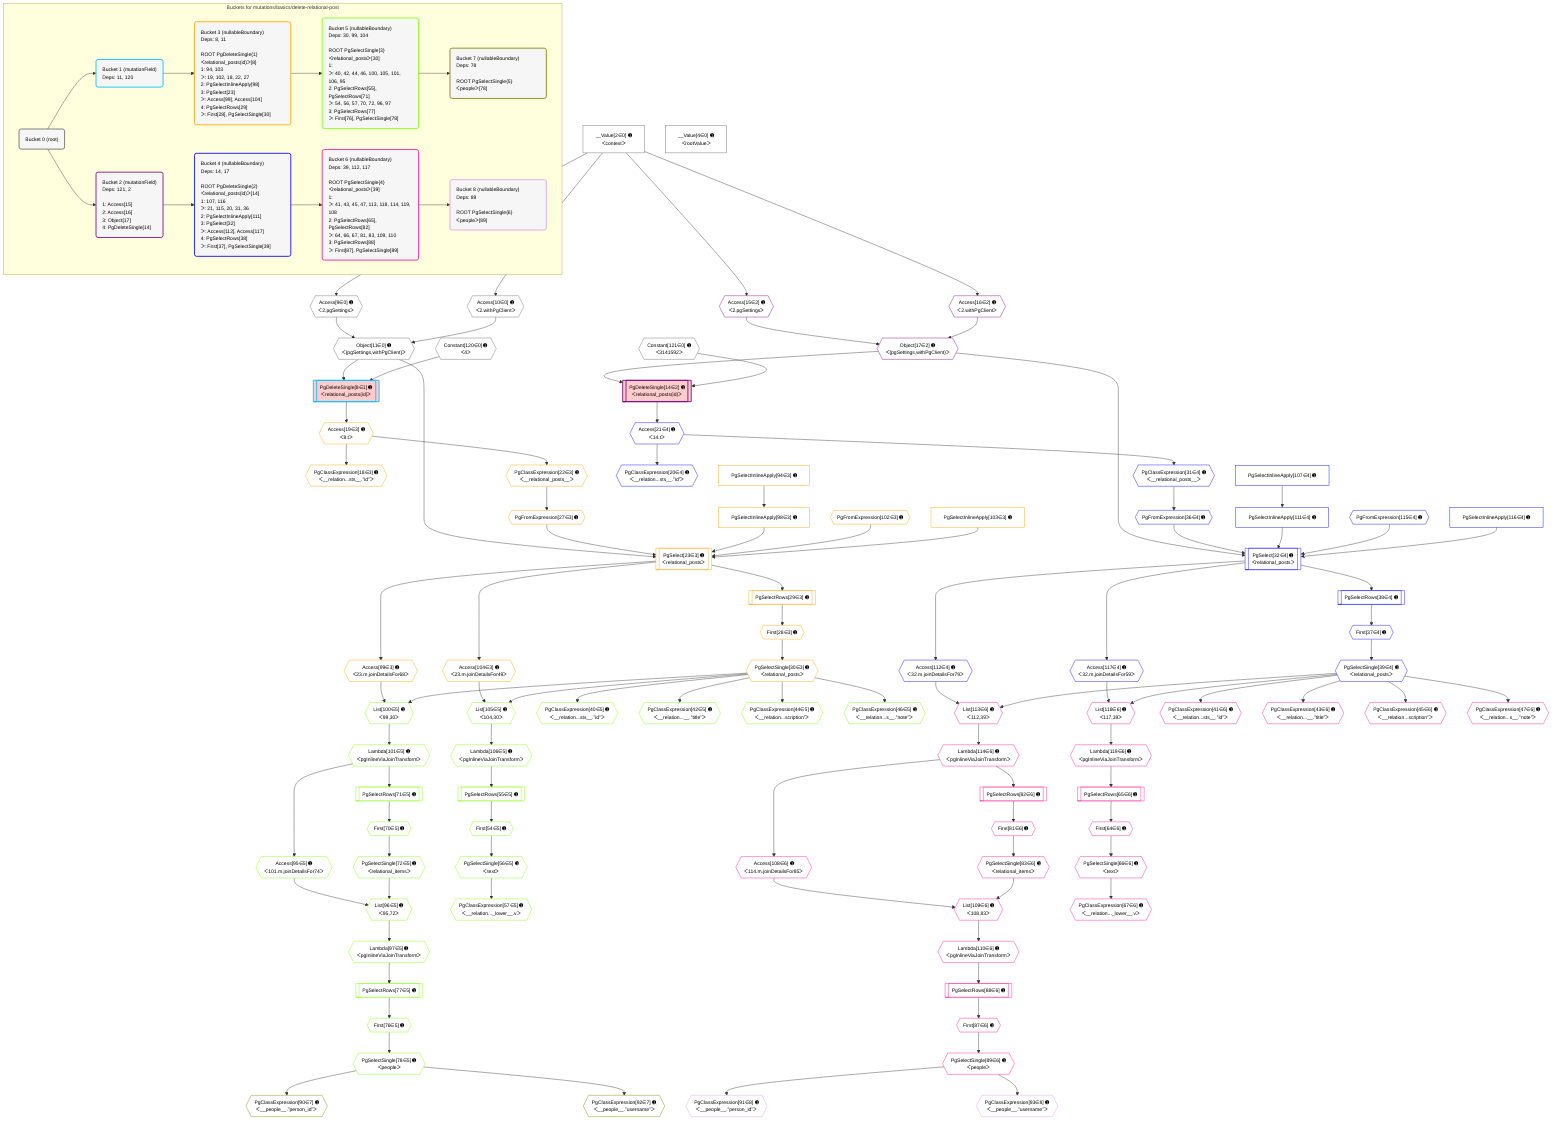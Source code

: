 %%{init: {'themeVariables': { 'fontSize': '12px'}}}%%
graph TD
    classDef path fill:#eee,stroke:#000,color:#000
    classDef plan fill:#fff,stroke-width:1px,color:#000
    classDef itemplan fill:#fff,stroke-width:2px,color:#000
    classDef unbatchedplan fill:#dff,stroke-width:1px,color:#000
    classDef sideeffectplan fill:#fcc,stroke-width:2px,color:#000
    classDef bucket fill:#f6f6f6,color:#000,stroke-width:2px,text-align:left

    subgraph "Buckets for mutations/basics/delete-relational-post"
    Bucket0("Bucket 0 (root)"):::bucket
    Bucket1("Bucket 1 (mutationField)<br />Deps: 11, 120"):::bucket
    Bucket2("Bucket 2 (mutationField)<br />Deps: 121, 2<br /><br />1: Access[15]<br />2: Access[16]<br />3: Object[17]<br />4: PgDeleteSingle[14]"):::bucket
    Bucket3("Bucket 3 (nullableBoundary)<br />Deps: 8, 11<br /><br />ROOT PgDeleteSingle{1}ᐸrelational_posts(id)ᐳ[8]<br />1: 94, 103<br />ᐳ: 19, 102, 18, 22, 27<br />2: PgSelectInlineApply[98]<br />3: PgSelect[23]<br />ᐳ: Access[99], Access[104]<br />4: PgSelectRows[29]<br />ᐳ: First[28], PgSelectSingle[30]"):::bucket
    Bucket4("Bucket 4 (nullableBoundary)<br />Deps: 14, 17<br /><br />ROOT PgDeleteSingle{2}ᐸrelational_posts(id)ᐳ[14]<br />1: 107, 116<br />ᐳ: 21, 115, 20, 31, 36<br />2: PgSelectInlineApply[111]<br />3: PgSelect[32]<br />ᐳ: Access[112], Access[117]<br />4: PgSelectRows[38]<br />ᐳ: First[37], PgSelectSingle[39]"):::bucket
    Bucket5("Bucket 5 (nullableBoundary)<br />Deps: 30, 99, 104<br /><br />ROOT PgSelectSingle{3}ᐸrelational_postsᐳ[30]<br />1: <br />ᐳ: 40, 42, 44, 46, 100, 105, 101, 106, 95<br />2: PgSelectRows[55], PgSelectRows[71]<br />ᐳ: 54, 56, 57, 70, 72, 96, 97<br />3: PgSelectRows[77]<br />ᐳ: First[76], PgSelectSingle[78]"):::bucket
    Bucket6("Bucket 6 (nullableBoundary)<br />Deps: 39, 112, 117<br /><br />ROOT PgSelectSingle{4}ᐸrelational_postsᐳ[39]<br />1: <br />ᐳ: 41, 43, 45, 47, 113, 118, 114, 119, 108<br />2: PgSelectRows[65], PgSelectRows[82]<br />ᐳ: 64, 66, 67, 81, 83, 109, 110<br />3: PgSelectRows[88]<br />ᐳ: First[87], PgSelectSingle[89]"):::bucket
    Bucket7("Bucket 7 (nullableBoundary)<br />Deps: 78<br /><br />ROOT PgSelectSingle{5}ᐸpeopleᐳ[78]"):::bucket
    Bucket8("Bucket 8 (nullableBoundary)<br />Deps: 89<br /><br />ROOT PgSelectSingle{6}ᐸpeopleᐳ[89]"):::bucket
    end
    Bucket0 --> Bucket1 & Bucket2
    Bucket1 --> Bucket3
    Bucket2 --> Bucket4
    Bucket3 --> Bucket5
    Bucket4 --> Bucket6
    Bucket5 --> Bucket7
    Bucket6 --> Bucket8

    %% plan dependencies
    Object11{{"Object[11∈0] ➊<br />ᐸ{pgSettings,withPgClient}ᐳ"}}:::plan
    Access9{{"Access[9∈0] ➊<br />ᐸ2.pgSettingsᐳ"}}:::plan
    Access10{{"Access[10∈0] ➊<br />ᐸ2.withPgClientᐳ"}}:::plan
    Access9 & Access10 --> Object11
    __Value2["__Value[2∈0] ➊<br />ᐸcontextᐳ"]:::plan
    __Value2 --> Access9
    __Value2 --> Access10
    __Value4["__Value[4∈0] ➊<br />ᐸrootValueᐳ"]:::plan
    Constant120{{"Constant[120∈0] ➊<br />ᐸ4ᐳ"}}:::plan
    Constant121{{"Constant[121∈0] ➊<br />ᐸ3141592ᐳ"}}:::plan
    PgDeleteSingle8[["PgDeleteSingle[8∈1] ➊<br />ᐸrelational_posts(id)ᐳ"]]:::sideeffectplan
    Object11 & Constant120 --> PgDeleteSingle8
    PgDeleteSingle14[["PgDeleteSingle[14∈2] ➊<br />ᐸrelational_posts(id)ᐳ"]]:::sideeffectplan
    Object17{{"Object[17∈2] ➊<br />ᐸ{pgSettings,withPgClient}ᐳ"}}:::plan
    Object17 & Constant121 --> PgDeleteSingle14
    Access15{{"Access[15∈2] ➊<br />ᐸ2.pgSettingsᐳ"}}:::plan
    Access16{{"Access[16∈2] ➊<br />ᐸ2.withPgClientᐳ"}}:::plan
    Access15 & Access16 --> Object17
    __Value2 --> Access15
    __Value2 --> Access16
    PgSelect23[["PgSelect[23∈3] ➊<br />ᐸrelational_postsᐳ"]]:::plan
    PgFromExpression27{{"PgFromExpression[27∈3] ➊"}}:::plan
    PgSelectInlineApply98["PgSelectInlineApply[98∈3] ➊"]:::plan
    PgFromExpression102{{"PgFromExpression[102∈3] ➊"}}:::plan
    PgSelectInlineApply103["PgSelectInlineApply[103∈3] ➊"]:::plan
    Object11 & PgFromExpression27 & PgSelectInlineApply98 & PgFromExpression102 & PgSelectInlineApply103 --> PgSelect23
    PgClassExpression18{{"PgClassExpression[18∈3] ➊<br />ᐸ__relation...sts__.”id”ᐳ"}}:::plan
    Access19{{"Access[19∈3] ➊<br />ᐸ8.tᐳ"}}:::plan
    Access19 --> PgClassExpression18
    PgDeleteSingle8 --> Access19
    PgClassExpression22{{"PgClassExpression[22∈3] ➊<br />ᐸ__relational_posts__ᐳ"}}:::plan
    Access19 --> PgClassExpression22
    PgClassExpression22 --> PgFromExpression27
    First28{{"First[28∈3] ➊"}}:::plan
    PgSelectRows29[["PgSelectRows[29∈3] ➊"]]:::plan
    PgSelectRows29 --> First28
    PgSelect23 --> PgSelectRows29
    PgSelectSingle30{{"PgSelectSingle[30∈3] ➊<br />ᐸrelational_postsᐳ"}}:::plan
    First28 --> PgSelectSingle30
    PgSelectInlineApply94["PgSelectInlineApply[94∈3] ➊"]:::plan
    PgSelectInlineApply94 --> PgSelectInlineApply98
    Access99{{"Access[99∈3] ➊<br />ᐸ23.m.joinDetailsFor68ᐳ"}}:::plan
    PgSelect23 --> Access99
    Access104{{"Access[104∈3] ➊<br />ᐸ23.m.joinDetailsFor49ᐳ"}}:::plan
    PgSelect23 --> Access104
    PgSelect32[["PgSelect[32∈4] ➊<br />ᐸrelational_postsᐳ"]]:::plan
    PgFromExpression36{{"PgFromExpression[36∈4] ➊"}}:::plan
    PgSelectInlineApply111["PgSelectInlineApply[111∈4] ➊"]:::plan
    PgFromExpression115{{"PgFromExpression[115∈4] ➊"}}:::plan
    PgSelectInlineApply116["PgSelectInlineApply[116∈4] ➊"]:::plan
    Object17 & PgFromExpression36 & PgSelectInlineApply111 & PgFromExpression115 & PgSelectInlineApply116 --> PgSelect32
    PgClassExpression20{{"PgClassExpression[20∈4] ➊<br />ᐸ__relation...sts__.”id”ᐳ"}}:::plan
    Access21{{"Access[21∈4] ➊<br />ᐸ14.tᐳ"}}:::plan
    Access21 --> PgClassExpression20
    PgDeleteSingle14 --> Access21
    PgClassExpression31{{"PgClassExpression[31∈4] ➊<br />ᐸ__relational_posts__ᐳ"}}:::plan
    Access21 --> PgClassExpression31
    PgClassExpression31 --> PgFromExpression36
    First37{{"First[37∈4] ➊"}}:::plan
    PgSelectRows38[["PgSelectRows[38∈4] ➊"]]:::plan
    PgSelectRows38 --> First37
    PgSelect32 --> PgSelectRows38
    PgSelectSingle39{{"PgSelectSingle[39∈4] ➊<br />ᐸrelational_postsᐳ"}}:::plan
    First37 --> PgSelectSingle39
    PgSelectInlineApply107["PgSelectInlineApply[107∈4] ➊"]:::plan
    PgSelectInlineApply107 --> PgSelectInlineApply111
    Access112{{"Access[112∈4] ➊<br />ᐸ32.m.joinDetailsFor79ᐳ"}}:::plan
    PgSelect32 --> Access112
    Access117{{"Access[117∈4] ➊<br />ᐸ32.m.joinDetailsFor59ᐳ"}}:::plan
    PgSelect32 --> Access117
    List96{{"List[96∈5] ➊<br />ᐸ95,72ᐳ"}}:::plan
    Access95{{"Access[95∈5] ➊<br />ᐸ101.m.joinDetailsFor74ᐳ"}}:::plan
    PgSelectSingle72{{"PgSelectSingle[72∈5] ➊<br />ᐸrelational_itemsᐳ"}}:::plan
    Access95 & PgSelectSingle72 --> List96
    List100{{"List[100∈5] ➊<br />ᐸ99,30ᐳ"}}:::plan
    Access99 & PgSelectSingle30 --> List100
    List105{{"List[105∈5] ➊<br />ᐸ104,30ᐳ"}}:::plan
    Access104 & PgSelectSingle30 --> List105
    PgClassExpression40{{"PgClassExpression[40∈5] ➊<br />ᐸ__relation...sts__.”id”ᐳ"}}:::plan
    PgSelectSingle30 --> PgClassExpression40
    PgClassExpression42{{"PgClassExpression[42∈5] ➊<br />ᐸ__relation...__.”title”ᐳ"}}:::plan
    PgSelectSingle30 --> PgClassExpression42
    PgClassExpression44{{"PgClassExpression[44∈5] ➊<br />ᐸ__relation...scription”ᐳ"}}:::plan
    PgSelectSingle30 --> PgClassExpression44
    PgClassExpression46{{"PgClassExpression[46∈5] ➊<br />ᐸ__relation...s__.”note”ᐳ"}}:::plan
    PgSelectSingle30 --> PgClassExpression46
    First54{{"First[54∈5] ➊"}}:::plan
    PgSelectRows55[["PgSelectRows[55∈5] ➊"]]:::plan
    PgSelectRows55 --> First54
    Lambda106{{"Lambda[106∈5] ➊<br />ᐸpgInlineViaJoinTransformᐳ"}}:::plan
    Lambda106 --> PgSelectRows55
    PgSelectSingle56{{"PgSelectSingle[56∈5] ➊<br />ᐸtextᐳ"}}:::plan
    First54 --> PgSelectSingle56
    PgClassExpression57{{"PgClassExpression[57∈5] ➊<br />ᐸ__relation..._lower__.vᐳ"}}:::plan
    PgSelectSingle56 --> PgClassExpression57
    First70{{"First[70∈5] ➊"}}:::plan
    PgSelectRows71[["PgSelectRows[71∈5] ➊"]]:::plan
    PgSelectRows71 --> First70
    Lambda101{{"Lambda[101∈5] ➊<br />ᐸpgInlineViaJoinTransformᐳ"}}:::plan
    Lambda101 --> PgSelectRows71
    First70 --> PgSelectSingle72
    First76{{"First[76∈5] ➊"}}:::plan
    PgSelectRows77[["PgSelectRows[77∈5] ➊"]]:::plan
    PgSelectRows77 --> First76
    Lambda97{{"Lambda[97∈5] ➊<br />ᐸpgInlineViaJoinTransformᐳ"}}:::plan
    Lambda97 --> PgSelectRows77
    PgSelectSingle78{{"PgSelectSingle[78∈5] ➊<br />ᐸpeopleᐳ"}}:::plan
    First76 --> PgSelectSingle78
    Lambda101 --> Access95
    List96 --> Lambda97
    List100 --> Lambda101
    List105 --> Lambda106
    List109{{"List[109∈6] ➊<br />ᐸ108,83ᐳ"}}:::plan
    Access108{{"Access[108∈6] ➊<br />ᐸ114.m.joinDetailsFor85ᐳ"}}:::plan
    PgSelectSingle83{{"PgSelectSingle[83∈6] ➊<br />ᐸrelational_itemsᐳ"}}:::plan
    Access108 & PgSelectSingle83 --> List109
    List113{{"List[113∈6] ➊<br />ᐸ112,39ᐳ"}}:::plan
    Access112 & PgSelectSingle39 --> List113
    List118{{"List[118∈6] ➊<br />ᐸ117,39ᐳ"}}:::plan
    Access117 & PgSelectSingle39 --> List118
    PgClassExpression41{{"PgClassExpression[41∈6] ➊<br />ᐸ__relation...sts__.”id”ᐳ"}}:::plan
    PgSelectSingle39 --> PgClassExpression41
    PgClassExpression43{{"PgClassExpression[43∈6] ➊<br />ᐸ__relation...__.”title”ᐳ"}}:::plan
    PgSelectSingle39 --> PgClassExpression43
    PgClassExpression45{{"PgClassExpression[45∈6] ➊<br />ᐸ__relation...scription”ᐳ"}}:::plan
    PgSelectSingle39 --> PgClassExpression45
    PgClassExpression47{{"PgClassExpression[47∈6] ➊<br />ᐸ__relation...s__.”note”ᐳ"}}:::plan
    PgSelectSingle39 --> PgClassExpression47
    First64{{"First[64∈6] ➊"}}:::plan
    PgSelectRows65[["PgSelectRows[65∈6] ➊"]]:::plan
    PgSelectRows65 --> First64
    Lambda119{{"Lambda[119∈6] ➊<br />ᐸpgInlineViaJoinTransformᐳ"}}:::plan
    Lambda119 --> PgSelectRows65
    PgSelectSingle66{{"PgSelectSingle[66∈6] ➊<br />ᐸtextᐳ"}}:::plan
    First64 --> PgSelectSingle66
    PgClassExpression67{{"PgClassExpression[67∈6] ➊<br />ᐸ__relation..._lower__.vᐳ"}}:::plan
    PgSelectSingle66 --> PgClassExpression67
    First81{{"First[81∈6] ➊"}}:::plan
    PgSelectRows82[["PgSelectRows[82∈6] ➊"]]:::plan
    PgSelectRows82 --> First81
    Lambda114{{"Lambda[114∈6] ➊<br />ᐸpgInlineViaJoinTransformᐳ"}}:::plan
    Lambda114 --> PgSelectRows82
    First81 --> PgSelectSingle83
    First87{{"First[87∈6] ➊"}}:::plan
    PgSelectRows88[["PgSelectRows[88∈6] ➊"]]:::plan
    PgSelectRows88 --> First87
    Lambda110{{"Lambda[110∈6] ➊<br />ᐸpgInlineViaJoinTransformᐳ"}}:::plan
    Lambda110 --> PgSelectRows88
    PgSelectSingle89{{"PgSelectSingle[89∈6] ➊<br />ᐸpeopleᐳ"}}:::plan
    First87 --> PgSelectSingle89
    Lambda114 --> Access108
    List109 --> Lambda110
    List113 --> Lambda114
    List118 --> Lambda119
    PgClassExpression90{{"PgClassExpression[90∈7] ➊<br />ᐸ__people__.”person_id”ᐳ"}}:::plan
    PgSelectSingle78 --> PgClassExpression90
    PgClassExpression92{{"PgClassExpression[92∈7] ➊<br />ᐸ__people__.”username”ᐳ"}}:::plan
    PgSelectSingle78 --> PgClassExpression92
    PgClassExpression91{{"PgClassExpression[91∈8] ➊<br />ᐸ__people__.”person_id”ᐳ"}}:::plan
    PgSelectSingle89 --> PgClassExpression91
    PgClassExpression93{{"PgClassExpression[93∈8] ➊<br />ᐸ__people__.”username”ᐳ"}}:::plan
    PgSelectSingle89 --> PgClassExpression93

    %% define steps
    classDef bucket0 stroke:#696969
    class Bucket0,__Value2,__Value4,Access9,Access10,Object11,Constant120,Constant121 bucket0
    classDef bucket1 stroke:#00bfff
    class Bucket1,PgDeleteSingle8 bucket1
    classDef bucket2 stroke:#7f007f
    class Bucket2,PgDeleteSingle14,Access15,Access16,Object17 bucket2
    classDef bucket3 stroke:#ffa500
    class Bucket3,PgClassExpression18,Access19,PgClassExpression22,PgSelect23,PgFromExpression27,First28,PgSelectRows29,PgSelectSingle30,PgSelectInlineApply94,PgSelectInlineApply98,Access99,PgFromExpression102,PgSelectInlineApply103,Access104 bucket3
    classDef bucket4 stroke:#0000ff
    class Bucket4,PgClassExpression20,Access21,PgClassExpression31,PgSelect32,PgFromExpression36,First37,PgSelectRows38,PgSelectSingle39,PgSelectInlineApply107,PgSelectInlineApply111,Access112,PgFromExpression115,PgSelectInlineApply116,Access117 bucket4
    classDef bucket5 stroke:#7fff00
    class Bucket5,PgClassExpression40,PgClassExpression42,PgClassExpression44,PgClassExpression46,First54,PgSelectRows55,PgSelectSingle56,PgClassExpression57,First70,PgSelectRows71,PgSelectSingle72,First76,PgSelectRows77,PgSelectSingle78,Access95,List96,Lambda97,List100,Lambda101,List105,Lambda106 bucket5
    classDef bucket6 stroke:#ff1493
    class Bucket6,PgClassExpression41,PgClassExpression43,PgClassExpression45,PgClassExpression47,First64,PgSelectRows65,PgSelectSingle66,PgClassExpression67,First81,PgSelectRows82,PgSelectSingle83,First87,PgSelectRows88,PgSelectSingle89,Access108,List109,Lambda110,List113,Lambda114,List118,Lambda119 bucket6
    classDef bucket7 stroke:#808000
    class Bucket7,PgClassExpression90,PgClassExpression92 bucket7
    classDef bucket8 stroke:#dda0dd
    class Bucket8,PgClassExpression91,PgClassExpression93 bucket8
